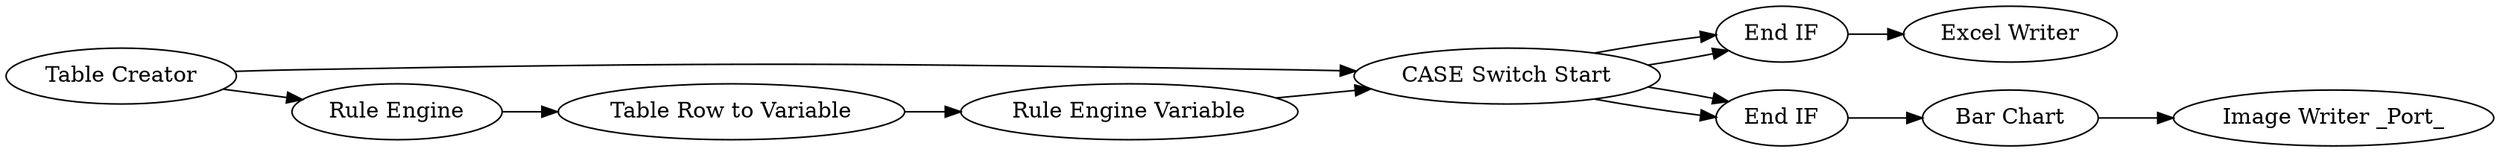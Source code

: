 digraph {
	1 [label="CASE Switch Start"]
	4 [label="Rule Engine Variable"]
	5 [label="Table Creator"]
	9 [label="Excel Writer"]
	13 [label="Image Writer _Port_"]
	14 [label="End IF"]
	15 [label="End IF"]
	16 [label="Bar Chart"]
	17 [label="Rule Engine"]
	18 [label="Table Row to Variable"]
	1 -> 15
	1 -> 15
	1 -> 14
	1 -> 14
	4 -> 1
	5 -> 17
	5 -> 1
	14 -> 9
	15 -> 16
	16 -> 13
	17 -> 18
	18 -> 4
	rankdir=LR
}
